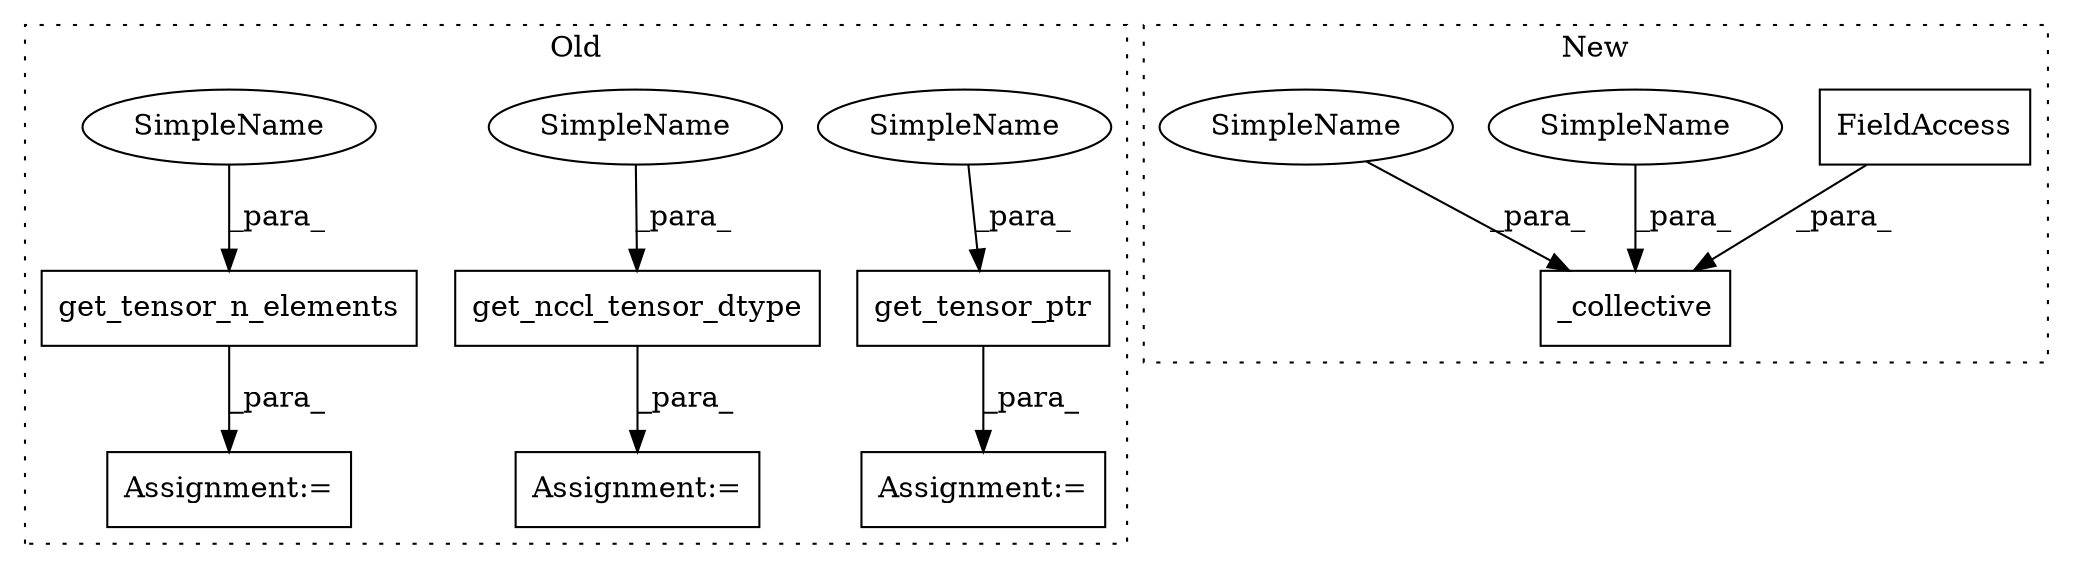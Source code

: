 digraph G {
subgraph cluster0 {
1 [label="get_nccl_tensor_dtype" a="32" s="5067,5095" l="22,1" shape="box"];
4 [label="Assignment:=" a="7" s="5056" l="1" shape="box"];
5 [label="get_tensor_n_elements" a="32" s="5162,5190" l="22,1" shape="box"];
6 [label="get_tensor_ptr" a="32" s="5116,5137" l="15,1" shape="box"];
7 [label="Assignment:=" a="7" s="5105" l="1" shape="box"];
8 [label="Assignment:=" a="7" s="5151" l="1" shape="box"];
9 [label="SimpleName" a="42" s="5131" l="6" shape="ellipse"];
10 [label="SimpleName" a="42" s="5089" l="6" shape="ellipse"];
11 [label="SimpleName" a="42" s="5184" l="6" shape="ellipse"];
label = "Old";
style="dotted";
}
subgraph cluster1 {
2 [label="_collective" a="32" s="5403,5442" l="12,1" shape="box"];
3 [label="FieldAccess" a="22" s="5429" l="13" shape="box"];
12 [label="SimpleName" a="42" s="5415" l="6" shape="ellipse"];
13 [label="SimpleName" a="42" s="5422" l="6" shape="ellipse"];
label = "New";
style="dotted";
}
1 -> 4 [label="_para_"];
3 -> 2 [label="_para_"];
5 -> 8 [label="_para_"];
6 -> 7 [label="_para_"];
9 -> 6 [label="_para_"];
10 -> 1 [label="_para_"];
11 -> 5 [label="_para_"];
12 -> 2 [label="_para_"];
13 -> 2 [label="_para_"];
}